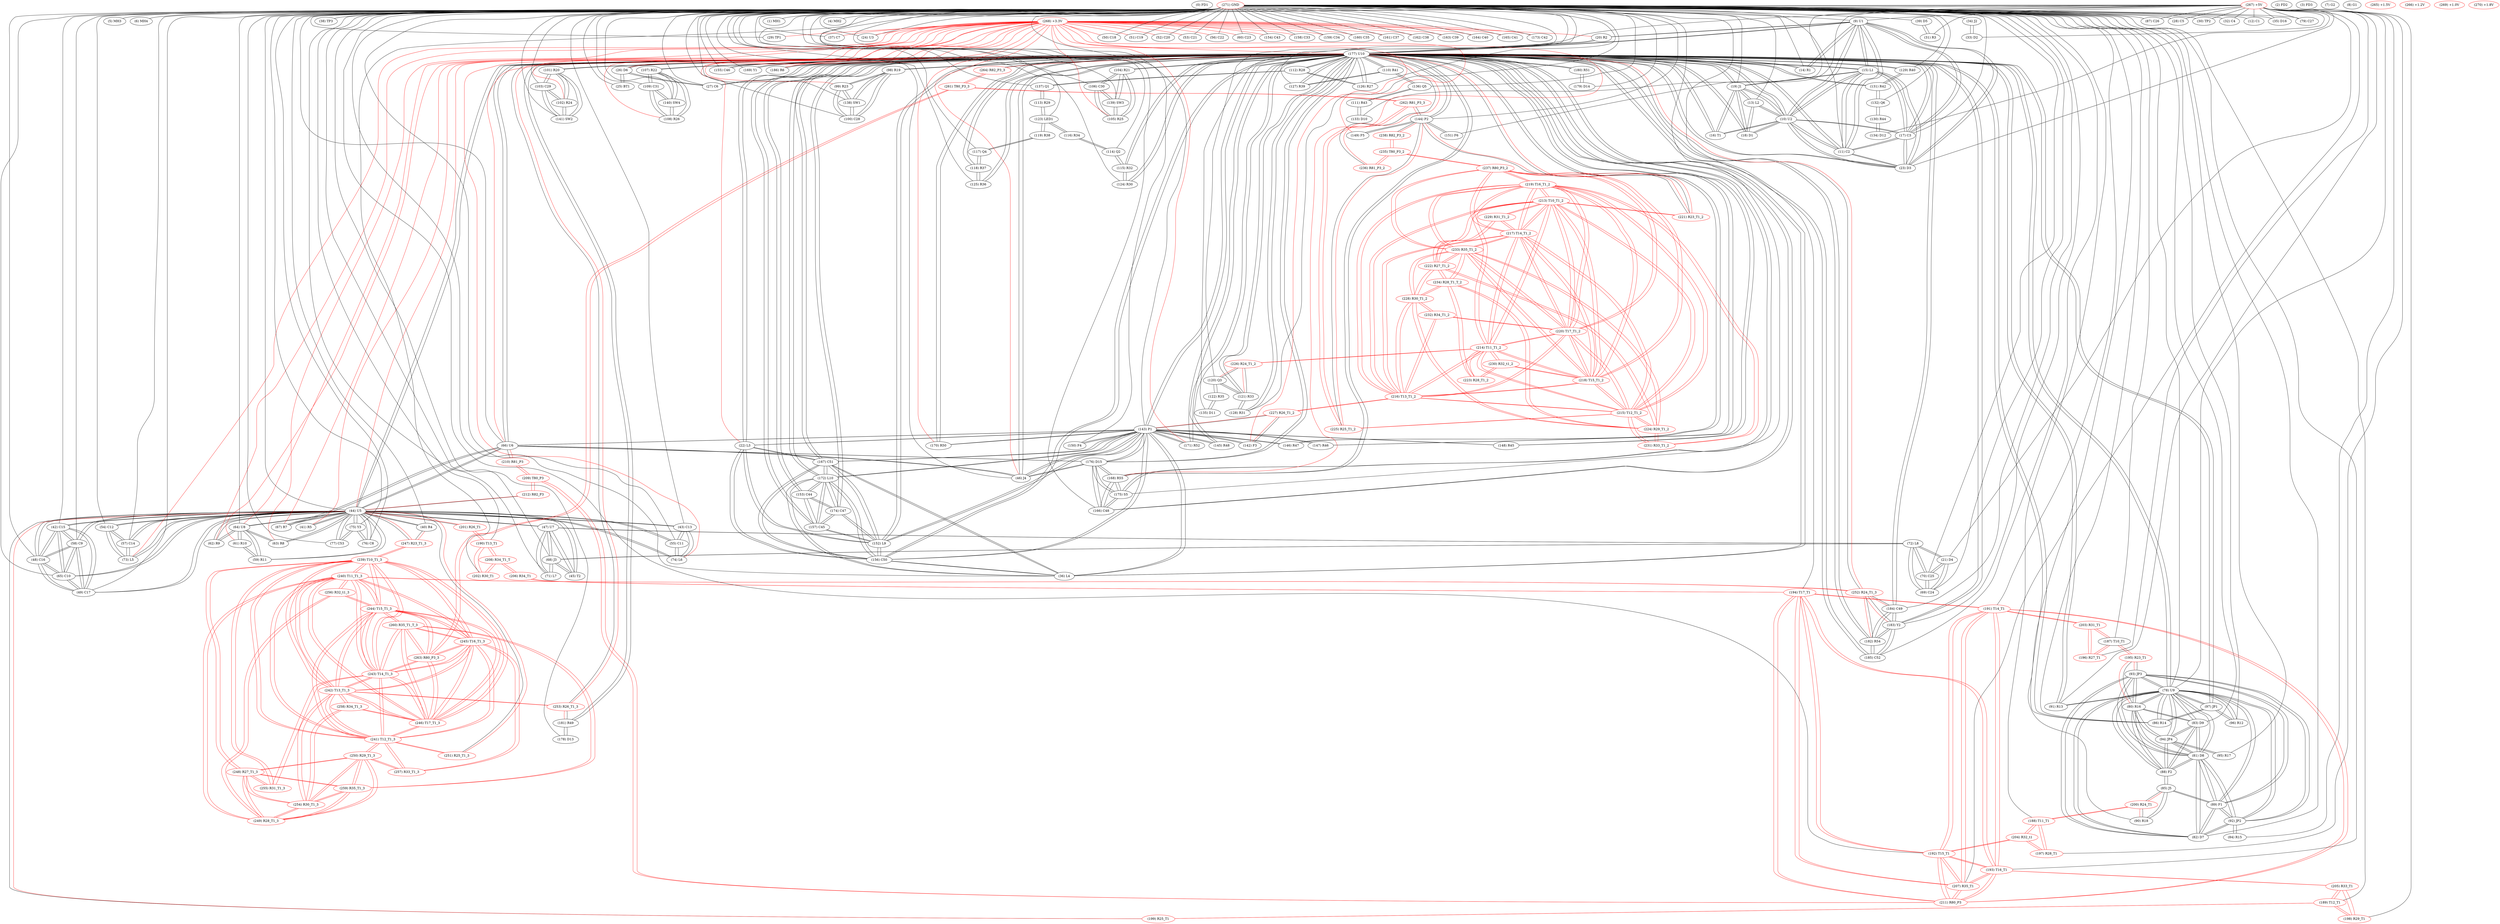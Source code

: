 graph {
	0 [label="(0) FD1"]
	1 [label="(1) MH1"]
	2 [label="(2) FD2"]
	3 [label="(3) FD3"]
	4 [label="(4) MH2"]
	5 [label="(5) MH3"]
	6 [label="(6) MH4"]
	7 [label="(7) G2"]
	8 [label="(8) G1"]
	9 [label="(9) U1"]
	20 [label="(20) R2"]
	177 [label="(177) U10"]
	14 [label="(14) R1"]
	15 [label="(15) L1"]
	23 [label="(23) D3"]
	10 [label="(10) U2"]
	11 [label="(11) C2"]
	17 [label="(17) C3"]
	10 [label="(10) U2"]
	177 [label="(177) U10"]
	16 [label="(16) T1"]
	15 [label="(15) L1"]
	9 [label="(9) U1"]
	23 [label="(23) D3"]
	11 [label="(11) C2"]
	17 [label="(17) C3"]
	18 [label="(18) D1"]
	19 [label="(19) J1"]
	13 [label="(13) L2"]
	11 [label="(11) C2"]
	15 [label="(15) L1"]
	9 [label="(9) U1"]
	23 [label="(23) D3"]
	177 [label="(177) U10"]
	10 [label="(10) U2"]
	17 [label="(17) C3"]
	12 [label="(12) C1"]
	13 [label="(13) L2"]
	18 [label="(18) D1"]
	19 [label="(19) J1"]
	10 [label="(10) U2"]
	14 [label="(14) R1"]
	9 [label="(9) U1"]
	177 [label="(177) U10"]
	15 [label="(15) L1"]
	9 [label="(9) U1"]
	23 [label="(23) D3"]
	177 [label="(177) U10"]
	10 [label="(10) U2"]
	11 [label="(11) C2"]
	17 [label="(17) C3"]
	19 [label="(19) J1"]
	16 [label="(16) T1"]
	177 [label="(177) U10"]
	10 [label="(10) U2"]
	19 [label="(19) J1"]
	17 [label="(17) C3"]
	15 [label="(15) L1"]
	9 [label="(9) U1"]
	23 [label="(23) D3"]
	177 [label="(177) U10"]
	10 [label="(10) U2"]
	11 [label="(11) C2"]
	18 [label="(18) D1"]
	19 [label="(19) J1"]
	177 [label="(177) U10"]
	10 [label="(10) U2"]
	13 [label="(13) L2"]
	19 [label="(19) J1"]
	18 [label="(18) D1"]
	177 [label="(177) U10"]
	16 [label="(16) T1"]
	10 [label="(10) U2"]
	13 [label="(13) L2"]
	15 [label="(15) L1"]
	20 [label="(20) R2"]
	9 [label="(9) U1"]
	177 [label="(177) U10"]
	21 [label="(21) D4"]
	70 [label="(70) C25"]
	69 [label="(69) C24"]
	72 [label="(72) L8"]
	22 [label="(22) L3"]
	156 [label="(156) C50"]
	152 [label="(152) L9"]
	177 [label="(177) U10"]
	167 [label="(167) C51"]
	143 [label="(143) P1"]
	23 [label="(23) D3"]
	15 [label="(15) L1"]
	9 [label="(9) U1"]
	177 [label="(177) U10"]
	10 [label="(10) U2"]
	11 [label="(11) C2"]
	17 [label="(17) C3"]
	24 [label="(24) U3"]
	25 [label="(25) BT1"]
	26 [label="(26) D6"]
	26 [label="(26) D6"]
	27 [label="(27) C6"]
	177 [label="(177) U10"]
	25 [label="(25) BT1"]
	27 [label="(27) C6"]
	26 [label="(26) D6"]
	177 [label="(177) U10"]
	28 [label="(28) C5"]
	29 [label="(29) TP1"]
	30 [label="(30) TP2"]
	31 [label="(31) R3"]
	39 [label="(39) D5"]
	32 [label="(32) C4"]
	33 [label="(33) D2"]
	34 [label="(34) J2"]
	34 [label="(34) J2"]
	33 [label="(33) D2"]
	35 [label="(35) D16"]
	36 [label="(36) L4"]
	172 [label="(172) L10"]
	177 [label="(177) U10"]
	143 [label="(143) P1"]
	156 [label="(156) C50"]
	167 [label="(167) C51"]
	37 [label="(37) C7"]
	38 [label="(38) TP3"]
	39 [label="(39) D5"]
	31 [label="(31) R3"]
	40 [label="(40) R4"]
	44 [label="(44) U5"]
	247 [label="(247) R23_T1_3"]
	41 [label="(41) R5"]
	44 [label="(44) U5"]
	42 [label="(42) C15"]
	49 [label="(49) C17"]
	44 [label="(44) U5"]
	65 [label="(65) C10"]
	48 [label="(48) C16"]
	58 [label="(58) C9"]
	43 [label="(43) C13"]
	44 [label="(44) U5"]
	74 [label="(74) L6"]
	55 [label="(55) C11"]
	44 [label="(44) U5"]
	177 [label="(177) U10"]
	64 [label="(64) U8"]
	62 [label="(62) R9"]
	63 [label="(63) R8"]
	67 [label="(67) R7"]
	66 [label="(66) U6"]
	49 [label="(49) C17"]
	42 [label="(42) C15"]
	65 [label="(65) C10"]
	48 [label="(48) C16"]
	58 [label="(58) C9"]
	75 [label="(75) Y3"]
	76 [label="(76) C8"]
	59 [label="(59) R11"]
	201 [label="(201) R26_T1"]
	54 [label="(54) C12"]
	73 [label="(73) L5"]
	57 [label="(57) C14"]
	74 [label="(74) L6"]
	55 [label="(55) C11"]
	43 [label="(43) C13"]
	41 [label="(41) R5"]
	40 [label="(40) R4"]
	247 [label="(247) R23_T1_3"]
	199 [label="(199) R25_T1"]
	251 [label="(251) R25_T1_3"]
	77 [label="(77) C53"]
	45 [label="(45) T2"]
	47 [label="(47) U7"]
	212 [label="(212) R82_P3"]
	45 [label="(45) T2"]
	68 [label="(68) J3"]
	44 [label="(44) U5"]
	47 [label="(47) U7"]
	46 [label="(46) J4"]
	66 [label="(66) U6"]
	177 [label="(177) U10"]
	176 [label="(176) D15"]
	143 [label="(143) P1"]
	47 [label="(47) U7"]
	68 [label="(68) J3"]
	72 [label="(72) L8"]
	71 [label="(71) L7"]
	44 [label="(44) U5"]
	45 [label="(45) T2"]
	48 [label="(48) C16"]
	49 [label="(49) C17"]
	42 [label="(42) C15"]
	44 [label="(44) U5"]
	65 [label="(65) C10"]
	58 [label="(58) C9"]
	49 [label="(49) C17"]
	42 [label="(42) C15"]
	44 [label="(44) U5"]
	65 [label="(65) C10"]
	48 [label="(48) C16"]
	58 [label="(58) C9"]
	50 [label="(50) C18"]
	51 [label="(51) C19"]
	52 [label="(52) C20"]
	53 [label="(53) C21"]
	54 [label="(54) C12"]
	73 [label="(73) L5"]
	44 [label="(44) U5"]
	57 [label="(57) C14"]
	55 [label="(55) C11"]
	44 [label="(44) U5"]
	74 [label="(74) L6"]
	43 [label="(43) C13"]
	56 [label="(56) C22"]
	57 [label="(57) C14"]
	54 [label="(54) C12"]
	73 [label="(73) L5"]
	44 [label="(44) U5"]
	58 [label="(58) C9"]
	49 [label="(49) C17"]
	42 [label="(42) C15"]
	44 [label="(44) U5"]
	65 [label="(65) C10"]
	48 [label="(48) C16"]
	59 [label="(59) R11"]
	64 [label="(64) U8"]
	61 [label="(61) R10"]
	44 [label="(44) U5"]
	60 [label="(60) C23"]
	61 [label="(61) R10"]
	64 [label="(64) U8"]
	59 [label="(59) R11"]
	62 [label="(62) R9"]
	64 [label="(64) U8"]
	44 [label="(44) U5"]
	63 [label="(63) R8"]
	44 [label="(44) U5"]
	64 [label="(64) U8"]
	64 [label="(64) U8"]
	61 [label="(61) R10"]
	59 [label="(59) R11"]
	44 [label="(44) U5"]
	62 [label="(62) R9"]
	63 [label="(63) R8"]
	65 [label="(65) C10"]
	49 [label="(49) C17"]
	42 [label="(42) C15"]
	44 [label="(44) U5"]
	48 [label="(48) C16"]
	58 [label="(58) C9"]
	66 [label="(66) U6"]
	46 [label="(46) J4"]
	177 [label="(177) U10"]
	176 [label="(176) D15"]
	143 [label="(143) P1"]
	44 [label="(44) U5"]
	67 [label="(67) R7"]
	210 [label="(210) R81_P3"]
	67 [label="(67) R7"]
	44 [label="(44) U5"]
	66 [label="(66) U6"]
	68 [label="(68) J3"]
	47 [label="(47) U7"]
	72 [label="(72) L8"]
	71 [label="(71) L7"]
	45 [label="(45) T2"]
	69 [label="(69) C24"]
	70 [label="(70) C25"]
	72 [label="(72) L8"]
	21 [label="(21) D4"]
	70 [label="(70) C25"]
	69 [label="(69) C24"]
	72 [label="(72) L8"]
	21 [label="(21) D4"]
	71 [label="(71) L7"]
	47 [label="(47) U7"]
	68 [label="(68) J3"]
	72 [label="(72) L8"]
	70 [label="(70) C25"]
	69 [label="(69) C24"]
	21 [label="(21) D4"]
	68 [label="(68) J3"]
	47 [label="(47) U7"]
	73 [label="(73) L5"]
	54 [label="(54) C12"]
	44 [label="(44) U5"]
	57 [label="(57) C14"]
	74 [label="(74) L6"]
	44 [label="(44) U5"]
	55 [label="(55) C11"]
	43 [label="(43) C13"]
	75 [label="(75) Y3"]
	44 [label="(44) U5"]
	76 [label="(76) C8"]
	77 [label="(77) C53"]
	76 [label="(76) C8"]
	44 [label="(44) U5"]
	75 [label="(75) Y3"]
	77 [label="(77) C53"]
	44 [label="(44) U5"]
	75 [label="(75) Y3"]
	78 [label="(78) U9"]
	177 [label="(177) U10"]
	97 [label="(97) JP1"]
	86 [label="(86) R14"]
	91 [label="(91) R13"]
	96 [label="(96) R12"]
	89 [label="(89) F1"]
	82 [label="(82) D7"]
	93 [label="(93) JP3"]
	92 [label="(92) JP2"]
	81 [label="(81) D8"]
	88 [label="(88) F2"]
	94 [label="(94) JP4"]
	83 [label="(83) D9"]
	80 [label="(80) R16"]
	79 [label="(79) C27"]
	80 [label="(80) R16"]
	93 [label="(93) JP3"]
	195 [label="(195) R23_T1"]
	88 [label="(88) F2"]
	94 [label="(94) JP4"]
	83 [label="(83) D9"]
	78 [label="(78) U9"]
	81 [label="(81) D8"]
	81 [label="(81) D8"]
	78 [label="(78) U9"]
	89 [label="(89) F1"]
	82 [label="(82) D7"]
	93 [label="(93) JP3"]
	92 [label="(92) JP2"]
	88 [label="(88) F2"]
	94 [label="(94) JP4"]
	83 [label="(83) D9"]
	80 [label="(80) R16"]
	82 [label="(82) D7"]
	78 [label="(78) U9"]
	89 [label="(89) F1"]
	93 [label="(93) JP3"]
	92 [label="(92) JP2"]
	81 [label="(81) D8"]
	83 [label="(83) D9"]
	88 [label="(88) F2"]
	94 [label="(94) JP4"]
	78 [label="(78) U9"]
	81 [label="(81) D8"]
	80 [label="(80) R16"]
	84 [label="(84) R15"]
	92 [label="(92) JP2"]
	85 [label="(85) J5"]
	89 [label="(89) F1"]
	88 [label="(88) F2"]
	90 [label="(90) R18"]
	200 [label="(200) R24_T1"]
	86 [label="(86) R14"]
	97 [label="(97) JP1"]
	177 [label="(177) U10"]
	78 [label="(78) U9"]
	87 [label="(87) C26"]
	88 [label="(88) F2"]
	85 [label="(85) J5"]
	94 [label="(94) JP4"]
	83 [label="(83) D9"]
	78 [label="(78) U9"]
	81 [label="(81) D8"]
	80 [label="(80) R16"]
	89 [label="(89) F1"]
	85 [label="(85) J5"]
	78 [label="(78) U9"]
	82 [label="(82) D7"]
	93 [label="(93) JP3"]
	92 [label="(92) JP2"]
	81 [label="(81) D8"]
	90 [label="(90) R18"]
	85 [label="(85) J5"]
	200 [label="(200) R24_T1"]
	91 [label="(91) R13"]
	78 [label="(78) U9"]
	177 [label="(177) U10"]
	92 [label="(92) JP2"]
	84 [label="(84) R15"]
	78 [label="(78) U9"]
	89 [label="(89) F1"]
	82 [label="(82) D7"]
	93 [label="(93) JP3"]
	81 [label="(81) D8"]
	93 [label="(93) JP3"]
	80 [label="(80) R16"]
	195 [label="(195) R23_T1"]
	78 [label="(78) U9"]
	89 [label="(89) F1"]
	82 [label="(82) D7"]
	92 [label="(92) JP2"]
	81 [label="(81) D8"]
	94 [label="(94) JP4"]
	95 [label="(95) R17"]
	88 [label="(88) F2"]
	83 [label="(83) D9"]
	78 [label="(78) U9"]
	81 [label="(81) D8"]
	80 [label="(80) R16"]
	95 [label="(95) R17"]
	94 [label="(94) JP4"]
	96 [label="(96) R12"]
	78 [label="(78) U9"]
	97 [label="(97) JP1"]
	97 [label="(97) JP1"]
	86 [label="(86) R14"]
	177 [label="(177) U10"]
	78 [label="(78) U9"]
	96 [label="(96) R12"]
	98 [label="(98) R19"]
	177 [label="(177) U10"]
	100 [label="(100) C28"]
	138 [label="(138) SW1"]
	99 [label="(99) R23"]
	99 [label="(99) R23"]
	100 [label="(100) C28"]
	138 [label="(138) SW1"]
	98 [label="(98) R19"]
	100 [label="(100) C28"]
	138 [label="(138) SW1"]
	98 [label="(98) R19"]
	99 [label="(99) R23"]
	101 [label="(101) R20"]
	177 [label="(177) U10"]
	141 [label="(141) SW2"]
	102 [label="(102) R24"]
	103 [label="(103) C29"]
	102 [label="(102) R24"]
	101 [label="(101) R20"]
	141 [label="(141) SW2"]
	103 [label="(103) C29"]
	103 [label="(103) C29"]
	101 [label="(101) R20"]
	141 [label="(141) SW2"]
	102 [label="(102) R24"]
	104 [label="(104) R21"]
	177 [label="(177) U10"]
	105 [label="(105) R25"]
	139 [label="(139) SW3"]
	106 [label="(106) C30"]
	105 [label="(105) R25"]
	139 [label="(139) SW3"]
	106 [label="(106) C30"]
	104 [label="(104) R21"]
	106 [label="(106) C30"]
	105 [label="(105) R25"]
	139 [label="(139) SW3"]
	104 [label="(104) R21"]
	107 [label="(107) R22"]
	177 [label="(177) U10"]
	108 [label="(108) R26"]
	140 [label="(140) SW4"]
	109 [label="(109) C31"]
	108 [label="(108) R26"]
	107 [label="(107) R22"]
	140 [label="(140) SW4"]
	109 [label="(109) C31"]
	109 [label="(109) C31"]
	108 [label="(108) R26"]
	107 [label="(107) R22"]
	140 [label="(140) SW4"]
	110 [label="(110) R41"]
	177 [label="(177) U10"]
	127 [label="(127) R39"]
	136 [label="(136) Q5"]
	111 [label="(111) R43"]
	133 [label="(133) D10"]
	136 [label="(136) Q5"]
	112 [label="(112) R28"]
	126 [label="(126) R27"]
	177 [label="(177) U10"]
	137 [label="(137) Q1"]
	113 [label="(113) R29"]
	123 [label="(123) LED1"]
	137 [label="(137) Q1"]
	114 [label="(114) Q2"]
	116 [label="(116) R34"]
	115 [label="(115) R32"]
	115 [label="(115) R32"]
	177 [label="(177) U10"]
	124 [label="(124) R30"]
	114 [label="(114) Q2"]
	116 [label="(116) R34"]
	123 [label="(123) LED1"]
	114 [label="(114) Q2"]
	117 [label="(117) Q4"]
	118 [label="(118) R37"]
	119 [label="(119) R38"]
	118 [label="(118) R37"]
	125 [label="(125) R36"]
	177 [label="(177) U10"]
	117 [label="(117) Q4"]
	119 [label="(119) R38"]
	123 [label="(123) LED1"]
	117 [label="(117) Q4"]
	120 [label="(120) Q3"]
	121 [label="(121) R33"]
	226 [label="(226) R24_T1_2"]
	122 [label="(122) R35"]
	121 [label="(121) R33"]
	128 [label="(128) R31"]
	177 [label="(177) U10"]
	120 [label="(120) Q3"]
	226 [label="(226) R24_T1_2"]
	122 [label="(122) R35"]
	135 [label="(135) D11"]
	120 [label="(120) Q3"]
	123 [label="(123) LED1"]
	116 [label="(116) R34"]
	119 [label="(119) R38"]
	113 [label="(113) R29"]
	124 [label="(124) R30"]
	115 [label="(115) R32"]
	177 [label="(177) U10"]
	125 [label="(125) R36"]
	177 [label="(177) U10"]
	118 [label="(118) R37"]
	126 [label="(126) R27"]
	177 [label="(177) U10"]
	112 [label="(112) R28"]
	127 [label="(127) R39"]
	177 [label="(177) U10"]
	110 [label="(110) R41"]
	128 [label="(128) R31"]
	177 [label="(177) U10"]
	121 [label="(121) R33"]
	129 [label="(129) R40"]
	177 [label="(177) U10"]
	131 [label="(131) R42"]
	130 [label="(130) R44"]
	134 [label="(134) D12"]
	132 [label="(132) Q6"]
	131 [label="(131) R42"]
	129 [label="(129) R40"]
	177 [label="(177) U10"]
	132 [label="(132) Q6"]
	132 [label="(132) Q6"]
	131 [label="(131) R42"]
	130 [label="(130) R44"]
	133 [label="(133) D10"]
	111 [label="(111) R43"]
	134 [label="(134) D12"]
	130 [label="(130) R44"]
	135 [label="(135) D11"]
	122 [label="(122) R35"]
	136 [label="(136) Q5"]
	110 [label="(110) R41"]
	111 [label="(111) R43"]
	137 [label="(137) Q1"]
	112 [label="(112) R28"]
	113 [label="(113) R29"]
	138 [label="(138) SW1"]
	100 [label="(100) C28"]
	98 [label="(98) R19"]
	99 [label="(99) R23"]
	139 [label="(139) SW3"]
	105 [label="(105) R25"]
	106 [label="(106) C30"]
	104 [label="(104) R21"]
	140 [label="(140) SW4"]
	108 [label="(108) R26"]
	107 [label="(107) R22"]
	109 [label="(109) C31"]
	141 [label="(141) SW2"]
	101 [label="(101) R20"]
	102 [label="(102) R24"]
	103 [label="(103) C29"]
	142 [label="(142) F3"]
	143 [label="(143) P1"]
	227 [label="(227) R26_T1_2"]
	143 [label="(143) P1"]
	177 [label="(177) U10"]
	170 [label="(170) R50"]
	171 [label="(171) R52"]
	176 [label="(176) D15"]
	46 [label="(46) J4"]
	66 [label="(66) U6"]
	36 [label="(36) L4"]
	172 [label="(172) L10"]
	156 [label="(156) C50"]
	167 [label="(167) C51"]
	152 [label="(152) L9"]
	22 [label="(22) L3"]
	145 [label="(145) R48"]
	146 [label="(146) R47"]
	147 [label="(147) R46"]
	148 [label="(148) R45"]
	150 [label="(150) F4"]
	142 [label="(142) F3"]
	227 [label="(227) R26_T1_2"]
	144 [label="(144) P2"]
	177 [label="(177) U10"]
	262 [label="(262) R81_P3_3"]
	225 [label="(225) R25_T1_2"]
	221 [label="(221) R23_T1_2"]
	149 [label="(149) F5"]
	151 [label="(151) F6"]
	238 [label="(238) R82_P3_2"]
	145 [label="(145) R48"]
	177 [label="(177) U10"]
	143 [label="(143) P1"]
	146 [label="(146) R47"]
	177 [label="(177) U10"]
	143 [label="(143) P1"]
	147 [label="(147) R46"]
	177 [label="(177) U10"]
	143 [label="(143) P1"]
	148 [label="(148) R45"]
	177 [label="(177) U10"]
	143 [label="(143) P1"]
	149 [label="(149) F5"]
	144 [label="(144) P2"]
	150 [label="(150) F4"]
	143 [label="(143) P1"]
	151 [label="(151) F6"]
	144 [label="(144) P2"]
	152 [label="(152) L9"]
	157 [label="(157) C45"]
	177 [label="(177) U10"]
	174 [label="(174) C47"]
	156 [label="(156) C50"]
	167 [label="(167) C51"]
	22 [label="(22) L3"]
	143 [label="(143) P1"]
	153 [label="(153) C44"]
	177 [label="(177) U10"]
	172 [label="(172) L10"]
	157 [label="(157) C45"]
	174 [label="(174) C47"]
	154 [label="(154) C43"]
	155 [label="(155) C46"]
	177 [label="(177) U10"]
	156 [label="(156) C50"]
	36 [label="(36) L4"]
	172 [label="(172) L10"]
	177 [label="(177) U10"]
	143 [label="(143) P1"]
	167 [label="(167) C51"]
	152 [label="(152) L9"]
	22 [label="(22) L3"]
	157 [label="(157) C45"]
	152 [label="(152) L9"]
	177 [label="(177) U10"]
	174 [label="(174) C47"]
	172 [label="(172) L10"]
	153 [label="(153) C44"]
	158 [label="(158) C33"]
	159 [label="(159) C34"]
	160 [label="(160) C35"]
	161 [label="(161) C37"]
	162 [label="(162) C38"]
	163 [label="(163) C39"]
	164 [label="(164) C40"]
	165 [label="(165) C41"]
	166 [label="(166) C48"]
	177 [label="(177) U10"]
	176 [label="(176) D15"]
	175 [label="(175) S5"]
	168 [label="(168) R55"]
	167 [label="(167) C51"]
	36 [label="(36) L4"]
	172 [label="(172) L10"]
	177 [label="(177) U10"]
	143 [label="(143) P1"]
	156 [label="(156) C50"]
	152 [label="(152) L9"]
	22 [label="(22) L3"]
	168 [label="(168) R55"]
	177 [label="(177) U10"]
	166 [label="(166) C48"]
	176 [label="(176) D15"]
	175 [label="(175) S5"]
	169 [label="(169) Y1"]
	177 [label="(177) U10"]
	170 [label="(170) R50"]
	177 [label="(177) U10"]
	143 [label="(143) P1"]
	171 [label="(171) R52"]
	177 [label="(177) U10"]
	143 [label="(143) P1"]
	172 [label="(172) L10"]
	177 [label="(177) U10"]
	157 [label="(157) C45"]
	153 [label="(153) C44"]
	174 [label="(174) C47"]
	36 [label="(36) L4"]
	143 [label="(143) P1"]
	156 [label="(156) C50"]
	167 [label="(167) C51"]
	173 [label="(173) C42"]
	174 [label="(174) C47"]
	157 [label="(157) C45"]
	152 [label="(152) L9"]
	177 [label="(177) U10"]
	172 [label="(172) L10"]
	153 [label="(153) C44"]
	175 [label="(175) S5"]
	177 [label="(177) U10"]
	166 [label="(166) C48"]
	176 [label="(176) D15"]
	168 [label="(168) R55"]
	176 [label="(176) D15"]
	46 [label="(46) J4"]
	143 [label="(143) P1"]
	66 [label="(66) U6"]
	177 [label="(177) U10"]
	166 [label="(166) C48"]
	175 [label="(175) S5"]
	168 [label="(168) R55"]
	177 [label="(177) U10"]
	144 [label="(144) P2"]
	143 [label="(143) P1"]
	44 [label="(44) U5"]
	170 [label="(170) R50"]
	171 [label="(171) R52"]
	236 [label="(236) R81_P3_2"]
	148 [label="(148) R45"]
	147 [label="(147) R46"]
	146 [label="(146) R47"]
	145 [label="(145) R48"]
	10 [label="(10) U2"]
	16 [label="(16) T1"]
	66 [label="(66) U6"]
	46 [label="(46) J4"]
	129 [label="(129) R40"]
	131 [label="(131) R42"]
	110 [label="(110) R41"]
	127 [label="(127) R39"]
	125 [label="(125) R36"]
	118 [label="(118) R37"]
	115 [label="(115) R32"]
	124 [label="(124) R30"]
	126 [label="(126) R27"]
	112 [label="(112) R28"]
	107 [label="(107) R22"]
	104 [label="(104) R21"]
	128 [label="(128) R31"]
	121 [label="(121) R33"]
	101 [label="(101) R20"]
	98 [label="(98) R19"]
	20 [label="(20) R2"]
	9 [label="(9) U1"]
	14 [label="(14) R1"]
	18 [label="(18) D1"]
	19 [label="(19) J1"]
	78 [label="(78) U9"]
	97 [label="(97) JP1"]
	86 [label="(86) R14"]
	91 [label="(91) R13"]
	15 [label="(15) L1"]
	23 [label="(23) D3"]
	11 [label="(11) C2"]
	17 [label="(17) C3"]
	27 [label="(27) C6"]
	26 [label="(26) D6"]
	221 [label="(221) R23_T1_2"]
	180 [label="(180) R51"]
	181 [label="(181) R49"]
	253 [label="(253) R26_T1_3"]
	166 [label="(166) C48"]
	176 [label="(176) D15"]
	175 [label="(175) S5"]
	168 [label="(168) R55"]
	186 [label="(186) R6"]
	155 [label="(155) C46"]
	153 [label="(153) C44"]
	157 [label="(157) C45"]
	152 [label="(152) L9"]
	174 [label="(174) C47"]
	172 [label="(172) L10"]
	185 [label="(185) C52"]
	182 [label="(182) R54"]
	183 [label="(183) Y2"]
	184 [label="(184) C49"]
	252 [label="(252) R24_T1_3"]
	169 [label="(169) Y1"]
	36 [label="(36) L4"]
	156 [label="(156) C50"]
	167 [label="(167) C51"]
	22 [label="(22) L3"]
	264 [label="(264) R82_P3_3"]
	178 [label="(178) D13"]
	181 [label="(181) R49"]
	179 [label="(179) D14"]
	180 [label="(180) R51"]
	180 [label="(180) R51"]
	177 [label="(177) U10"]
	179 [label="(179) D14"]
	181 [label="(181) R49"]
	177 [label="(177) U10"]
	253 [label="(253) R26_T1_3"]
	178 [label="(178) D13"]
	182 [label="(182) R54"]
	185 [label="(185) C52"]
	177 [label="(177) U10"]
	183 [label="(183) Y2"]
	184 [label="(184) C49"]
	252 [label="(252) R24_T1_3"]
	183 [label="(183) Y2"]
	185 [label="(185) C52"]
	177 [label="(177) U10"]
	182 [label="(182) R54"]
	184 [label="(184) C49"]
	252 [label="(252) R24_T1_3"]
	184 [label="(184) C49"]
	183 [label="(183) Y2"]
	177 [label="(177) U10"]
	182 [label="(182) R54"]
	252 [label="(252) R24_T1_3"]
	185 [label="(185) C52"]
	177 [label="(177) U10"]
	182 [label="(182) R54"]
	183 [label="(183) Y2"]
	186 [label="(186) R6"]
	177 [label="(177) U10"]
	187 [label="(187) T10_T1"]
	195 [label="(195) R23_T1"]
	203 [label="(203) R31_T1"]
	196 [label="(196) R27_T1"]
	188 [label="(188) T11_T1" color=red]
	200 [label="(200) R24_T1"]
	197 [label="(197) R28_T1"]
	204 [label="(204) R32_t1"]
	189 [label="(189) T12_T1" color=red]
	205 [label="(205) R33_T1"]
	198 [label="(198) R29_T1"]
	199 [label="(199) R25_T1"]
	190 [label="(190) T13_T1" color=red]
	202 [label="(202) R30_T1"]
	208 [label="(208) R34_T1_T"]
	201 [label="(201) R26_T1"]
	191 [label="(191) T14_T1" color=red]
	203 [label="(203) R31_T1"]
	211 [label="(211) R80_P3"]
	194 [label="(194) T17_T1"]
	207 [label="(207) R35_T1"]
	193 [label="(193) T16_T1"]
	192 [label="(192) T15_T1"]
	192 [label="(192) T15_T1" color=red]
	204 [label="(204) R32_t1"]
	211 [label="(211) R80_P3"]
	194 [label="(194) T17_T1"]
	207 [label="(207) R35_T1"]
	193 [label="(193) T16_T1"]
	191 [label="(191) T14_T1"]
	193 [label="(193) T16_T1" color=red]
	205 [label="(205) R33_T1"]
	211 [label="(211) R80_P3"]
	194 [label="(194) T17_T1"]
	207 [label="(207) R35_T1"]
	192 [label="(192) T15_T1"]
	191 [label="(191) T14_T1"]
	194 [label="(194) T17_T1" color=red]
	206 [label="(206) R34_T1"]
	211 [label="(211) R80_P3"]
	207 [label="(207) R35_T1"]
	193 [label="(193) T16_T1"]
	192 [label="(192) T15_T1"]
	191 [label="(191) T14_T1"]
	195 [label="(195) R23_T1" color=red]
	80 [label="(80) R16"]
	93 [label="(93) JP3"]
	187 [label="(187) T10_T1"]
	196 [label="(196) R27_T1" color=red]
	187 [label="(187) T10_T1"]
	203 [label="(203) R31_T1"]
	197 [label="(197) R28_T1" color=red]
	188 [label="(188) T11_T1"]
	204 [label="(204) R32_t1"]
	198 [label="(198) R29_T1" color=red]
	205 [label="(205) R33_T1"]
	189 [label="(189) T12_T1"]
	199 [label="(199) R25_T1" color=red]
	44 [label="(44) U5"]
	189 [label="(189) T12_T1"]
	200 [label="(200) R24_T1" color=red]
	90 [label="(90) R18"]
	85 [label="(85) J5"]
	188 [label="(188) T11_T1"]
	201 [label="(201) R26_T1" color=red]
	44 [label="(44) U5"]
	190 [label="(190) T13_T1"]
	202 [label="(202) R30_T1" color=red]
	208 [label="(208) R34_T1_T"]
	190 [label="(190) T13_T1"]
	203 [label="(203) R31_T1" color=red]
	187 [label="(187) T10_T1"]
	196 [label="(196) R27_T1"]
	191 [label="(191) T14_T1"]
	204 [label="(204) R32_t1" color=red]
	192 [label="(192) T15_T1"]
	188 [label="(188) T11_T1"]
	197 [label="(197) R28_T1"]
	205 [label="(205) R33_T1" color=red]
	193 [label="(193) T16_T1"]
	198 [label="(198) R29_T1"]
	189 [label="(189) T12_T1"]
	206 [label="(206) R34_T1" color=red]
	194 [label="(194) T17_T1"]
	208 [label="(208) R34_T1_T"]
	207 [label="(207) R35_T1" color=red]
	211 [label="(211) R80_P3"]
	194 [label="(194) T17_T1"]
	193 [label="(193) T16_T1"]
	192 [label="(192) T15_T1"]
	191 [label="(191) T14_T1"]
	208 [label="(208) R34_T1_T" color=red]
	202 [label="(202) R30_T1"]
	190 [label="(190) T13_T1"]
	206 [label="(206) R34_T1"]
	209 [label="(209) T80_P3" color=red]
	210 [label="(210) R81_P3"]
	212 [label="(212) R82_P3"]
	211 [label="(211) R80_P3"]
	210 [label="(210) R81_P3" color=red]
	66 [label="(66) U6"]
	209 [label="(209) T80_P3"]
	211 [label="(211) R80_P3" color=red]
	194 [label="(194) T17_T1"]
	207 [label="(207) R35_T1"]
	193 [label="(193) T16_T1"]
	192 [label="(192) T15_T1"]
	191 [label="(191) T14_T1"]
	209 [label="(209) T80_P3"]
	212 [label="(212) R82_P3" color=red]
	44 [label="(44) U5"]
	209 [label="(209) T80_P3"]
	213 [label="(213) T10_T1_2" color=red]
	221 [label="(221) R23_T1_2"]
	229 [label="(229) R31_T1_2"]
	222 [label="(222) R27_T1_2"]
	219 [label="(219) T16_T1_2"]
	220 [label="(220) T17_T1_2"]
	218 [label="(218) T15_T1_2"]
	215 [label="(215) T12_T1_2"]
	217 [label="(217) T14_T1_2"]
	216 [label="(216) T13_T1_2"]
	214 [label="(214) T11_T1_2"]
	214 [label="(214) T11_T1_2" color=red]
	226 [label="(226) R24_T1_2"]
	223 [label="(223) R28_T1_2"]
	230 [label="(230) R32_t1_2"]
	213 [label="(213) T10_T1_2"]
	219 [label="(219) T16_T1_2"]
	220 [label="(220) T17_T1_2"]
	218 [label="(218) T15_T1_2"]
	215 [label="(215) T12_T1_2"]
	217 [label="(217) T14_T1_2"]
	216 [label="(216) T13_T1_2"]
	215 [label="(215) T12_T1_2" color=red]
	231 [label="(231) R33_T1_2"]
	224 [label="(224) R29_T1_2"]
	225 [label="(225) R25_T1_2"]
	213 [label="(213) T10_T1_2"]
	219 [label="(219) T16_T1_2"]
	220 [label="(220) T17_T1_2"]
	218 [label="(218) T15_T1_2"]
	217 [label="(217) T14_T1_2"]
	216 [label="(216) T13_T1_2"]
	214 [label="(214) T11_T1_2"]
	216 [label="(216) T13_T1_2" color=red]
	228 [label="(228) R30_T1_2"]
	232 [label="(232) R34_T1_2"]
	227 [label="(227) R26_T1_2"]
	213 [label="(213) T10_T1_2"]
	219 [label="(219) T16_T1_2"]
	220 [label="(220) T17_T1_2"]
	218 [label="(218) T15_T1_2"]
	215 [label="(215) T12_T1_2"]
	217 [label="(217) T14_T1_2"]
	214 [label="(214) T11_T1_2"]
	217 [label="(217) T14_T1_2" color=red]
	213 [label="(213) T10_T1_2"]
	219 [label="(219) T16_T1_2"]
	220 [label="(220) T17_T1_2"]
	218 [label="(218) T15_T1_2"]
	215 [label="(215) T12_T1_2"]
	216 [label="(216) T13_T1_2"]
	214 [label="(214) T11_T1_2"]
	229 [label="(229) R31_T1_2"]
	237 [label="(237) R80_P3_2"]
	233 [label="(233) R35_T1_2"]
	218 [label="(218) T15_T1_2" color=red]
	230 [label="(230) R32_t1_2"]
	213 [label="(213) T10_T1_2"]
	219 [label="(219) T16_T1_2"]
	220 [label="(220) T17_T1_2"]
	215 [label="(215) T12_T1_2"]
	217 [label="(217) T14_T1_2"]
	216 [label="(216) T13_T1_2"]
	214 [label="(214) T11_T1_2"]
	237 [label="(237) R80_P3_2"]
	233 [label="(233) R35_T1_2"]
	219 [label="(219) T16_T1_2" color=red]
	231 [label="(231) R33_T1_2"]
	213 [label="(213) T10_T1_2"]
	220 [label="(220) T17_T1_2"]
	218 [label="(218) T15_T1_2"]
	215 [label="(215) T12_T1_2"]
	217 [label="(217) T14_T1_2"]
	216 [label="(216) T13_T1_2"]
	214 [label="(214) T11_T1_2"]
	237 [label="(237) R80_P3_2"]
	233 [label="(233) R35_T1_2"]
	220 [label="(220) T17_T1_2" color=red]
	232 [label="(232) R34_T1_2"]
	213 [label="(213) T10_T1_2"]
	219 [label="(219) T16_T1_2"]
	218 [label="(218) T15_T1_2"]
	215 [label="(215) T12_T1_2"]
	217 [label="(217) T14_T1_2"]
	216 [label="(216) T13_T1_2"]
	214 [label="(214) T11_T1_2"]
	237 [label="(237) R80_P3_2"]
	233 [label="(233) R35_T1_2"]
	221 [label="(221) R23_T1_2" color=red]
	177 [label="(177) U10"]
	144 [label="(144) P2"]
	213 [label="(213) T10_T1_2"]
	222 [label="(222) R27_T1_2" color=red]
	228 [label="(228) R30_T1_2"]
	233 [label="(233) R35_T1_2"]
	224 [label="(224) R29_T1_2"]
	234 [label="(234) R28_T1_T_2"]
	213 [label="(213) T10_T1_2"]
	229 [label="(229) R31_T1_2"]
	223 [label="(223) R28_T1_2" color=red]
	214 [label="(214) T11_T1_2"]
	230 [label="(230) R32_t1_2"]
	234 [label="(234) R28_T1_T_2"]
	224 [label="(224) R29_T1_2" color=red]
	228 [label="(228) R30_T1_2"]
	233 [label="(233) R35_T1_2"]
	234 [label="(234) R28_T1_T_2"]
	222 [label="(222) R27_T1_2"]
	231 [label="(231) R33_T1_2"]
	215 [label="(215) T12_T1_2"]
	225 [label="(225) R25_T1_2" color=red]
	144 [label="(144) P2"]
	262 [label="(262) R81_P3_3"]
	215 [label="(215) T12_T1_2"]
	226 [label="(226) R24_T1_2" color=red]
	120 [label="(120) Q3"]
	121 [label="(121) R33"]
	214 [label="(214) T11_T1_2"]
	227 [label="(227) R26_T1_2" color=red]
	142 [label="(142) F3"]
	143 [label="(143) P1"]
	216 [label="(216) T13_T1_2"]
	228 [label="(228) R30_T1_2" color=red]
	233 [label="(233) R35_T1_2"]
	224 [label="(224) R29_T1_2"]
	234 [label="(234) R28_T1_T_2"]
	222 [label="(222) R27_T1_2"]
	232 [label="(232) R34_T1_2"]
	216 [label="(216) T13_T1_2"]
	229 [label="(229) R31_T1_2" color=red]
	213 [label="(213) T10_T1_2"]
	222 [label="(222) R27_T1_2"]
	217 [label="(217) T14_T1_2"]
	230 [label="(230) R32_t1_2" color=red]
	218 [label="(218) T15_T1_2"]
	214 [label="(214) T11_T1_2"]
	223 [label="(223) R28_T1_2"]
	231 [label="(231) R33_T1_2" color=red]
	219 [label="(219) T16_T1_2"]
	224 [label="(224) R29_T1_2"]
	215 [label="(215) T12_T1_2"]
	232 [label="(232) R34_T1_2" color=red]
	220 [label="(220) T17_T1_2"]
	228 [label="(228) R30_T1_2"]
	216 [label="(216) T13_T1_2"]
	233 [label="(233) R35_T1_2" color=red]
	228 [label="(228) R30_T1_2"]
	224 [label="(224) R29_T1_2"]
	234 [label="(234) R28_T1_T_2"]
	222 [label="(222) R27_T1_2"]
	237 [label="(237) R80_P3_2"]
	220 [label="(220) T17_T1_2"]
	219 [label="(219) T16_T1_2"]
	218 [label="(218) T15_T1_2"]
	217 [label="(217) T14_T1_2"]
	234 [label="(234) R28_T1_T_2" color=red]
	228 [label="(228) R30_T1_2"]
	233 [label="(233) R35_T1_2"]
	224 [label="(224) R29_T1_2"]
	222 [label="(222) R27_T1_2"]
	223 [label="(223) R28_T1_2"]
	235 [label="(235) T80_P3_2" color=red]
	236 [label="(236) R81_P3_2"]
	238 [label="(238) R82_P3_2"]
	237 [label="(237) R80_P3_2"]
	236 [label="(236) R81_P3_2" color=red]
	177 [label="(177) U10"]
	235 [label="(235) T80_P3_2"]
	237 [label="(237) R80_P3_2" color=red]
	220 [label="(220) T17_T1_2"]
	233 [label="(233) R35_T1_2"]
	219 [label="(219) T16_T1_2"]
	218 [label="(218) T15_T1_2"]
	217 [label="(217) T14_T1_2"]
	235 [label="(235) T80_P3_2"]
	238 [label="(238) R82_P3_2" color=red]
	144 [label="(144) P2"]
	235 [label="(235) T80_P3_2"]
	239 [label="(239) T10_T1_3" color=red]
	247 [label="(247) R23_T1_3"]
	255 [label="(255) R31_T1_3"]
	248 [label="(248) R27_T1_3"]
	245 [label="(245) T16_T1_3"]
	246 [label="(246) T17_T1_3"]
	244 [label="(244) T15_T1_3"]
	241 [label="(241) T12_T1_3"]
	243 [label="(243) T14_T1_3"]
	242 [label="(242) T13_T1_3"]
	240 [label="(240) T11_T1_3"]
	240 [label="(240) T11_T1_3" color=red]
	252 [label="(252) R24_T1_3"]
	249 [label="(249) R28_T1_3"]
	256 [label="(256) R32_t1_3"]
	239 [label="(239) T10_T1_3"]
	245 [label="(245) T16_T1_3"]
	246 [label="(246) T17_T1_3"]
	244 [label="(244) T15_T1_3"]
	241 [label="(241) T12_T1_3"]
	243 [label="(243) T14_T1_3"]
	242 [label="(242) T13_T1_3"]
	241 [label="(241) T12_T1_3" color=red]
	257 [label="(257) R33_T1_3"]
	250 [label="(250) R29_T1_3"]
	251 [label="(251) R25_T1_3"]
	239 [label="(239) T10_T1_3"]
	245 [label="(245) T16_T1_3"]
	246 [label="(246) T17_T1_3"]
	244 [label="(244) T15_T1_3"]
	243 [label="(243) T14_T1_3"]
	242 [label="(242) T13_T1_3"]
	240 [label="(240) T11_T1_3"]
	242 [label="(242) T13_T1_3" color=red]
	254 [label="(254) R30_T1_3"]
	258 [label="(258) R34_T1_3"]
	253 [label="(253) R26_T1_3"]
	239 [label="(239) T10_T1_3"]
	245 [label="(245) T16_T1_3"]
	246 [label="(246) T17_T1_3"]
	244 [label="(244) T15_T1_3"]
	241 [label="(241) T12_T1_3"]
	243 [label="(243) T14_T1_3"]
	240 [label="(240) T11_T1_3"]
	243 [label="(243) T14_T1_3" color=red]
	239 [label="(239) T10_T1_3"]
	245 [label="(245) T16_T1_3"]
	246 [label="(246) T17_T1_3"]
	244 [label="(244) T15_T1_3"]
	241 [label="(241) T12_T1_3"]
	242 [label="(242) T13_T1_3"]
	240 [label="(240) T11_T1_3"]
	255 [label="(255) R31_T1_3"]
	263 [label="(263) R80_P3_3"]
	260 [label="(260) R35_T1_T_3"]
	244 [label="(244) T15_T1_3" color=red]
	256 [label="(256) R32_t1_3"]
	239 [label="(239) T10_T1_3"]
	245 [label="(245) T16_T1_3"]
	246 [label="(246) T17_T1_3"]
	241 [label="(241) T12_T1_3"]
	243 [label="(243) T14_T1_3"]
	242 [label="(242) T13_T1_3"]
	240 [label="(240) T11_T1_3"]
	263 [label="(263) R80_P3_3"]
	260 [label="(260) R35_T1_T_3"]
	245 [label="(245) T16_T1_3" color=red]
	257 [label="(257) R33_T1_3"]
	239 [label="(239) T10_T1_3"]
	246 [label="(246) T17_T1_3"]
	244 [label="(244) T15_T1_3"]
	241 [label="(241) T12_T1_3"]
	243 [label="(243) T14_T1_3"]
	242 [label="(242) T13_T1_3"]
	240 [label="(240) T11_T1_3"]
	263 [label="(263) R80_P3_3"]
	260 [label="(260) R35_T1_T_3"]
	246 [label="(246) T17_T1_3" color=red]
	258 [label="(258) R34_T1_3"]
	239 [label="(239) T10_T1_3"]
	245 [label="(245) T16_T1_3"]
	244 [label="(244) T15_T1_3"]
	241 [label="(241) T12_T1_3"]
	243 [label="(243) T14_T1_3"]
	242 [label="(242) T13_T1_3"]
	240 [label="(240) T11_T1_3"]
	263 [label="(263) R80_P3_3"]
	260 [label="(260) R35_T1_T_3"]
	247 [label="(247) R23_T1_3" color=red]
	40 [label="(40) R4"]
	44 [label="(44) U5"]
	239 [label="(239) T10_T1_3"]
	248 [label="(248) R27_T1_3" color=red]
	254 [label="(254) R30_T1_3"]
	259 [label="(259) R35_T1_3"]
	250 [label="(250) R29_T1_3"]
	249 [label="(249) R28_T1_3"]
	239 [label="(239) T10_T1_3"]
	255 [label="(255) R31_T1_3"]
	249 [label="(249) R28_T1_3" color=red]
	254 [label="(254) R30_T1_3"]
	259 [label="(259) R35_T1_3"]
	250 [label="(250) R29_T1_3"]
	248 [label="(248) R27_T1_3"]
	240 [label="(240) T11_T1_3"]
	256 [label="(256) R32_t1_3"]
	250 [label="(250) R29_T1_3" color=red]
	254 [label="(254) R30_T1_3"]
	259 [label="(259) R35_T1_3"]
	249 [label="(249) R28_T1_3"]
	248 [label="(248) R27_T1_3"]
	257 [label="(257) R33_T1_3"]
	241 [label="(241) T12_T1_3"]
	251 [label="(251) R25_T1_3" color=red]
	44 [label="(44) U5"]
	241 [label="(241) T12_T1_3"]
	252 [label="(252) R24_T1_3" color=red]
	183 [label="(183) Y2"]
	177 [label="(177) U10"]
	184 [label="(184) C49"]
	182 [label="(182) R54"]
	240 [label="(240) T11_T1_3"]
	253 [label="(253) R26_T1_3" color=red]
	177 [label="(177) U10"]
	181 [label="(181) R49"]
	242 [label="(242) T13_T1_3"]
	254 [label="(254) R30_T1_3" color=red]
	259 [label="(259) R35_T1_3"]
	250 [label="(250) R29_T1_3"]
	249 [label="(249) R28_T1_3"]
	248 [label="(248) R27_T1_3"]
	258 [label="(258) R34_T1_3"]
	242 [label="(242) T13_T1_3"]
	255 [label="(255) R31_T1_3" color=red]
	239 [label="(239) T10_T1_3"]
	248 [label="(248) R27_T1_3"]
	243 [label="(243) T14_T1_3"]
	256 [label="(256) R32_t1_3" color=red]
	244 [label="(244) T15_T1_3"]
	240 [label="(240) T11_T1_3"]
	249 [label="(249) R28_T1_3"]
	257 [label="(257) R33_T1_3" color=red]
	245 [label="(245) T16_T1_3"]
	250 [label="(250) R29_T1_3"]
	241 [label="(241) T12_T1_3"]
	258 [label="(258) R34_T1_3" color=red]
	246 [label="(246) T17_T1_3"]
	254 [label="(254) R30_T1_3"]
	242 [label="(242) T13_T1_3"]
	259 [label="(259) R35_T1_3" color=red]
	254 [label="(254) R30_T1_3"]
	250 [label="(250) R29_T1_3"]
	249 [label="(249) R28_T1_3"]
	248 [label="(248) R27_T1_3"]
	260 [label="(260) R35_T1_T_3"]
	260 [label="(260) R35_T1_T_3" color=red]
	259 [label="(259) R35_T1_3"]
	263 [label="(263) R80_P3_3"]
	246 [label="(246) T17_T1_3"]
	245 [label="(245) T16_T1_3"]
	244 [label="(244) T15_T1_3"]
	243 [label="(243) T14_T1_3"]
	261 [label="(261) T80_P3_3" color=red]
	262 [label="(262) R81_P3_3"]
	264 [label="(264) R82_P3_3"]
	263 [label="(263) R80_P3_3"]
	262 [label="(262) R81_P3_3" color=red]
	144 [label="(144) P2"]
	225 [label="(225) R25_T1_2"]
	261 [label="(261) T80_P3_3"]
	263 [label="(263) R80_P3_3" color=red]
	246 [label="(246) T17_T1_3"]
	260 [label="(260) R35_T1_T_3"]
	245 [label="(245) T16_T1_3"]
	244 [label="(244) T15_T1_3"]
	243 [label="(243) T14_T1_3"]
	261 [label="(261) T80_P3_3"]
	264 [label="(264) R82_P3_3" color=red]
	177 [label="(177) U10"]
	261 [label="(261) T80_P3_3"]
	265 [label="(265) +1.5V" color=red]
	266 [label="(266) +1.2V" color=red]
	267 [label="(267) +5V" color=red]
	9 [label="(9) U1"]
	133 [label="(133) D10"]
	151 [label="(151) F6"]
	33 [label="(33) D2"]
	32 [label="(32) C4"]
	31 [label="(31) R3"]
	135 [label="(135) D11"]
	123 [label="(123) LED1"]
	134 [label="(134) D12"]
	91 [label="(91) R13"]
	12 [label="(12) C1"]
	78 [label="(78) U9"]
	79 [label="(79) C27"]
	28 [label="(28) C5"]
	84 [label="(84) R15"]
	35 [label="(35) D16"]
	87 [label="(87) C26"]
	150 [label="(150) F4"]
	21 [label="(21) D4"]
	30 [label="(30) TP2"]
	24 [label="(24) U3"]
	23 [label="(23) D3"]
	202 [label="(202) R30_T1"]
	207 [label="(207) R35_T1"]
	198 [label="(198) R29_T1"]
	197 [label="(197) R28_T1"]
	196 [label="(196) R27_T1"]
	268 [label="(268) +3.3V" color=red]
	149 [label="(149) F5"]
	60 [label="(60) C23"]
	56 [label="(56) C22"]
	154 [label="(154) C43"]
	61 [label="(61) R10"]
	163 [label="(163) C39"]
	177 [label="(177) U10"]
	22 [label="(22) L3"]
	20 [label="(20) R2"]
	37 [label="(37) C7"]
	99 [label="(99) R23"]
	26 [label="(26) D6"]
	24 [label="(24) U3"]
	108 [label="(108) R26"]
	164 [label="(164) C40"]
	29 [label="(29) TP1"]
	168 [label="(168) R55"]
	173 [label="(173) C42"]
	66 [label="(66) U6"]
	53 [label="(53) C21"]
	52 [label="(52) C20"]
	67 [label="(67) R7"]
	51 [label="(51) C19"]
	50 [label="(50) C18"]
	105 [label="(105) R25"]
	165 [label="(165) C41"]
	162 [label="(162) C38"]
	102 [label="(102) R24"]
	64 [label="(64) U8"]
	161 [label="(161) C37"]
	160 [label="(160) C35"]
	159 [label="(159) C34"]
	158 [label="(158) C33"]
	63 [label="(63) R8"]
	62 [label="(62) R9"]
	41 [label="(41) R5"]
	44 [label="(44) U5"]
	46 [label="(46) J4"]
	186 [label="(186) R6"]
	142 [label="(142) F3"]
	73 [label="(73) L5"]
	74 [label="(74) L6"]
	171 [label="(171) R52"]
	170 [label="(170) R50"]
	269 [label="(269) +1.0V" color=red]
	270 [label="(270) +1.8V" color=red]
	271 [label="(271) GND" color=red]
	11 [label="(11) C2"]
	109 [label="(109) C31"]
	166 [label="(166) C48"]
	164 [label="(164) C40"]
	165 [label="(165) C41"]
	162 [label="(162) C38"]
	161 [label="(161) C37"]
	103 [label="(103) C29"]
	64 [label="(64) U8"]
	127 [label="(127) R39"]
	160 [label="(160) C35"]
	114 [label="(114) Q2"]
	106 [label="(106) C30"]
	175 [label="(175) S5"]
	100 [label="(100) C28"]
	163 [label="(163) C39"]
	25 [label="(25) BT1"]
	24 [label="(24) U3"]
	27 [label="(27) C6"]
	177 [label="(177) U10"]
	30 [label="(30) TP2"]
	28 [label="(28) C5"]
	29 [label="(29) TP1"]
	144 [label="(144) P2"]
	140 [label="(140) SW4"]
	141 [label="(141) SW2"]
	132 [label="(132) Q6"]
	9 [label="(9) U1"]
	14 [label="(14) R1"]
	139 [label="(139) SW3"]
	138 [label="(138) SW1"]
	13 [label="(13) L2"]
	12 [label="(12) C1"]
	17 [label="(17) C3"]
	173 [label="(173) C42"]
	136 [label="(136) Q5"]
	137 [label="(137) Q1"]
	19 [label="(19) J1"]
	69 [label="(69) C24"]
	70 [label="(70) C25"]
	44 [label="(44) U5"]
	43 [label="(43) C13"]
	75 [label="(75) Y3"]
	68 [label="(68) J3"]
	169 [label="(169) Y1"]
	76 [label="(76) C8"]
	77 [label="(77) C53"]
	42 [label="(42) C15"]
	46 [label="(46) J4"]
	71 [label="(71) L7"]
	40 [label="(40) R4"]
	66 [label="(66) U6"]
	53 [label="(53) C21"]
	52 [label="(52) C20"]
	128 [label="(128) R31"]
	51 [label="(51) C19"]
	50 [label="(50) C18"]
	49 [label="(49) C17"]
	54 [label="(54) C12"]
	48 [label="(48) C16"]
	117 [label="(117) Q4"]
	124 [label="(124) R30"]
	65 [label="(65) C10"]
	126 [label="(126) R27"]
	158 [label="(158) C33"]
	125 [label="(125) R36"]
	60 [label="(60) C23"]
	155 [label="(155) C46"]
	129 [label="(129) R40"]
	57 [label="(57) C14"]
	120 [label="(120) Q3"]
	58 [label="(58) C9"]
	159 [label="(159) C34"]
	154 [label="(154) C43"]
	56 [label="(56) C22"]
	55 [label="(55) C11"]
	143 [label="(143) P1"]
	178 [label="(178) D13"]
	183 [label="(183) Y2"]
	78 [label="(78) U9"]
	79 [label="(79) C27"]
	82 [label="(82) D7"]
	86 [label="(86) R14"]
	87 [label="(87) C26"]
	90 [label="(90) R18"]
	6 [label="(6) MH4"]
	184 [label="(184) C49"]
	5 [label="(5) MH3"]
	4 [label="(4) MH2"]
	1 [label="(1) MH1"]
	185 [label="(185) C52"]
	179 [label="(179) D14"]
	35 [label="(35) D16"]
	34 [label="(34) J2"]
	96 [label="(96) R12"]
	32 [label="(32) C4"]
	38 [label="(38) TP3"]
	39 [label="(39) D5"]
	37 [label="(37) C7"]
	95 [label="(95) R17"]
	83 [label="(83) D9"]
	36 [label="(36) L4"]
	187 [label="(187) T10_T1"]
	193 [label="(193) T16_T1"]
	194 [label="(194) T17_T1"]
	192 [label="(192) T15_T1"]
	189 [label="(189) T12_T1"]
	191 [label="(191) T14_T1"]
	190 [label="(190) T13_T1"]
	188 [label="(188) T11_T1"]
	9 -- 20
	9 -- 177
	9 -- 14
	9 -- 15
	9 -- 23
	9 -- 10
	9 -- 11
	9 -- 17
	10 -- 177
	10 -- 16
	10 -- 15
	10 -- 9
	10 -- 23
	10 -- 11
	10 -- 17
	10 -- 18
	10 -- 19
	10 -- 13
	11 -- 15
	11 -- 9
	11 -- 23
	11 -- 177
	11 -- 10
	11 -- 17
	13 -- 18
	13 -- 19
	13 -- 10
	14 -- 9
	14 -- 177
	15 -- 9
	15 -- 23
	15 -- 177
	15 -- 10
	15 -- 11
	15 -- 17
	15 -- 19
	16 -- 177
	16 -- 10
	16 -- 19
	17 -- 15
	17 -- 9
	17 -- 23
	17 -- 177
	17 -- 10
	17 -- 11
	18 -- 19
	18 -- 177
	18 -- 10
	18 -- 13
	19 -- 18
	19 -- 177
	19 -- 16
	19 -- 10
	19 -- 13
	19 -- 15
	20 -- 9
	20 -- 177
	21 -- 70
	21 -- 69
	21 -- 72
	22 -- 156
	22 -- 152
	22 -- 177
	22 -- 167
	22 -- 143
	23 -- 15
	23 -- 9
	23 -- 177
	23 -- 10
	23 -- 11
	23 -- 17
	25 -- 26
	26 -- 27
	26 -- 177
	26 -- 25
	27 -- 26
	27 -- 177
	31 -- 39
	33 -- 34
	34 -- 33
	36 -- 172
	36 -- 177
	36 -- 143
	36 -- 156
	36 -- 167
	39 -- 31
	40 -- 44
	40 -- 247
	41 -- 44
	42 -- 49
	42 -- 44
	42 -- 65
	42 -- 48
	42 -- 58
	43 -- 44
	43 -- 74
	43 -- 55
	44 -- 177
	44 -- 64
	44 -- 62
	44 -- 63
	44 -- 67
	44 -- 66
	44 -- 49
	44 -- 42
	44 -- 65
	44 -- 48
	44 -- 58
	44 -- 75
	44 -- 76
	44 -- 59
	44 -- 201
	44 -- 54
	44 -- 73
	44 -- 57
	44 -- 74
	44 -- 55
	44 -- 43
	44 -- 41
	44 -- 40
	44 -- 247
	44 -- 199
	44 -- 251
	44 -- 77
	44 -- 45
	44 -- 47
	44 -- 212
	45 -- 68
	45 -- 44
	45 -- 47
	46 -- 66
	46 -- 177
	46 -- 176
	46 -- 143
	47 -- 68
	47 -- 72
	47 -- 71
	47 -- 44
	47 -- 45
	48 -- 49
	48 -- 42
	48 -- 44
	48 -- 65
	48 -- 58
	49 -- 42
	49 -- 44
	49 -- 65
	49 -- 48
	49 -- 58
	54 -- 73
	54 -- 44
	54 -- 57
	55 -- 44
	55 -- 74
	55 -- 43
	57 -- 54
	57 -- 73
	57 -- 44
	58 -- 49
	58 -- 42
	58 -- 44
	58 -- 65
	58 -- 48
	59 -- 64
	59 -- 61
	59 -- 44
	61 -- 64
	61 -- 59
	62 -- 64
	62 -- 44
	63 -- 44
	63 -- 64
	64 -- 61
	64 -- 59
	64 -- 44
	64 -- 62
	64 -- 63
	65 -- 49
	65 -- 42
	65 -- 44
	65 -- 48
	65 -- 58
	66 -- 46
	66 -- 177
	66 -- 176
	66 -- 143
	66 -- 44
	66 -- 67
	66 -- 210
	67 -- 44
	67 -- 66
	68 -- 47
	68 -- 72
	68 -- 71
	68 -- 45
	69 -- 70
	69 -- 72
	69 -- 21
	70 -- 69
	70 -- 72
	70 -- 21
	71 -- 47
	71 -- 68
	72 -- 70
	72 -- 69
	72 -- 21
	72 -- 68
	72 -- 47
	73 -- 54
	73 -- 44
	73 -- 57
	74 -- 44
	74 -- 55
	74 -- 43
	75 -- 44
	75 -- 76
	75 -- 77
	76 -- 44
	76 -- 75
	77 -- 44
	77 -- 75
	78 -- 177
	78 -- 97
	78 -- 86
	78 -- 91
	78 -- 96
	78 -- 89
	78 -- 82
	78 -- 93
	78 -- 92
	78 -- 81
	78 -- 88
	78 -- 94
	78 -- 83
	78 -- 80
	80 -- 93
	80 -- 195
	80 -- 88
	80 -- 94
	80 -- 83
	80 -- 78
	80 -- 81
	81 -- 78
	81 -- 89
	81 -- 82
	81 -- 93
	81 -- 92
	81 -- 88
	81 -- 94
	81 -- 83
	81 -- 80
	82 -- 78
	82 -- 89
	82 -- 93
	82 -- 92
	82 -- 81
	83 -- 88
	83 -- 94
	83 -- 78
	83 -- 81
	83 -- 80
	84 -- 92
	85 -- 89
	85 -- 88
	85 -- 90
	85 -- 200
	86 -- 97
	86 -- 177
	86 -- 78
	88 -- 85
	88 -- 94
	88 -- 83
	88 -- 78
	88 -- 81
	88 -- 80
	89 -- 85
	89 -- 78
	89 -- 82
	89 -- 93
	89 -- 92
	89 -- 81
	90 -- 85
	90 -- 200
	91 -- 78
	91 -- 177
	92 -- 84
	92 -- 78
	92 -- 89
	92 -- 82
	92 -- 93
	92 -- 81
	93 -- 80
	93 -- 195
	93 -- 78
	93 -- 89
	93 -- 82
	93 -- 92
	93 -- 81
	94 -- 95
	94 -- 88
	94 -- 83
	94 -- 78
	94 -- 81
	94 -- 80
	95 -- 94
	96 -- 78
	96 -- 97
	97 -- 86
	97 -- 177
	97 -- 78
	97 -- 96
	98 -- 177
	98 -- 100
	98 -- 138
	98 -- 99
	99 -- 100
	99 -- 138
	99 -- 98
	100 -- 138
	100 -- 98
	100 -- 99
	101 -- 177
	101 -- 141
	101 -- 102
	101 -- 103
	102 -- 101
	102 -- 141
	102 -- 103
	103 -- 101
	103 -- 141
	103 -- 102
	104 -- 177
	104 -- 105
	104 -- 139
	104 -- 106
	105 -- 139
	105 -- 106
	105 -- 104
	106 -- 105
	106 -- 139
	106 -- 104
	107 -- 177
	107 -- 108
	107 -- 140
	107 -- 109
	108 -- 107
	108 -- 140
	108 -- 109
	109 -- 108
	109 -- 107
	109 -- 140
	110 -- 177
	110 -- 127
	110 -- 136
	111 -- 133
	111 -- 136
	112 -- 126
	112 -- 177
	112 -- 137
	113 -- 123
	113 -- 137
	114 -- 116
	114 -- 115
	115 -- 177
	115 -- 124
	115 -- 114
	116 -- 123
	116 -- 114
	117 -- 118
	117 -- 119
	118 -- 125
	118 -- 177
	118 -- 117
	119 -- 123
	119 -- 117
	120 -- 121
	120 -- 226
	120 -- 122
	121 -- 128
	121 -- 177
	121 -- 120
	121 -- 226
	122 -- 135
	122 -- 120
	123 -- 116
	123 -- 119
	123 -- 113
	124 -- 115
	124 -- 177
	125 -- 177
	125 -- 118
	126 -- 177
	126 -- 112
	127 -- 177
	127 -- 110
	128 -- 177
	128 -- 121
	129 -- 177
	129 -- 131
	130 -- 134
	130 -- 132
	131 -- 129
	131 -- 177
	131 -- 132
	132 -- 131
	132 -- 130
	133 -- 111
	134 -- 130
	135 -- 122
	136 -- 110
	136 -- 111
	137 -- 112
	137 -- 113
	138 -- 100
	138 -- 98
	138 -- 99
	139 -- 105
	139 -- 106
	139 -- 104
	140 -- 108
	140 -- 107
	140 -- 109
	141 -- 101
	141 -- 102
	141 -- 103
	142 -- 143
	142 -- 227
	143 -- 177
	143 -- 170
	143 -- 171
	143 -- 176
	143 -- 46
	143 -- 66
	143 -- 36
	143 -- 172
	143 -- 156
	143 -- 167
	143 -- 152
	143 -- 22
	143 -- 145
	143 -- 146
	143 -- 147
	143 -- 148
	143 -- 150
	143 -- 142
	143 -- 227
	144 -- 177
	144 -- 262
	144 -- 225
	144 -- 221
	144 -- 149
	144 -- 151
	144 -- 238
	145 -- 177
	145 -- 143
	146 -- 177
	146 -- 143
	147 -- 177
	147 -- 143
	148 -- 177
	148 -- 143
	149 -- 144
	150 -- 143
	151 -- 144
	152 -- 157
	152 -- 177
	152 -- 174
	152 -- 156
	152 -- 167
	152 -- 22
	152 -- 143
	153 -- 177
	153 -- 172
	153 -- 157
	153 -- 174
	155 -- 177
	156 -- 36
	156 -- 172
	156 -- 177
	156 -- 143
	156 -- 167
	156 -- 152
	156 -- 22
	157 -- 152
	157 -- 177
	157 -- 174
	157 -- 172
	157 -- 153
	166 -- 177
	166 -- 176
	166 -- 175
	166 -- 168
	167 -- 36
	167 -- 172
	167 -- 177
	167 -- 143
	167 -- 156
	167 -- 152
	167 -- 22
	168 -- 177
	168 -- 166
	168 -- 176
	168 -- 175
	169 -- 177
	170 -- 177
	170 -- 143
	171 -- 177
	171 -- 143
	172 -- 177
	172 -- 157
	172 -- 153
	172 -- 174
	172 -- 36
	172 -- 143
	172 -- 156
	172 -- 167
	174 -- 157
	174 -- 152
	174 -- 177
	174 -- 172
	174 -- 153
	175 -- 177
	175 -- 166
	175 -- 176
	175 -- 168
	176 -- 46
	176 -- 143
	176 -- 66
	176 -- 177
	176 -- 166
	176 -- 175
	176 -- 168
	177 -- 144
	177 -- 143
	177 -- 44
	177 -- 170
	177 -- 171
	177 -- 236
	177 -- 148
	177 -- 147
	177 -- 146
	177 -- 145
	177 -- 10
	177 -- 16
	177 -- 66
	177 -- 46
	177 -- 129
	177 -- 131
	177 -- 110
	177 -- 127
	177 -- 125
	177 -- 118
	177 -- 115
	177 -- 124
	177 -- 126
	177 -- 112
	177 -- 107
	177 -- 104
	177 -- 128
	177 -- 121
	177 -- 101
	177 -- 98
	177 -- 20
	177 -- 9
	177 -- 14
	177 -- 18
	177 -- 19
	177 -- 78
	177 -- 97
	177 -- 86
	177 -- 91
	177 -- 15
	177 -- 23
	177 -- 11
	177 -- 17
	177 -- 27
	177 -- 26
	177 -- 221
	177 -- 180
	177 -- 181
	177 -- 253
	177 -- 166
	177 -- 176
	177 -- 175
	177 -- 168
	177 -- 186
	177 -- 155
	177 -- 153
	177 -- 157
	177 -- 152
	177 -- 174
	177 -- 172
	177 -- 185
	177 -- 182
	177 -- 183
	177 -- 184
	177 -- 252
	177 -- 169
	177 -- 36
	177 -- 156
	177 -- 167
	177 -- 22
	177 -- 264
	178 -- 181
	179 -- 180
	180 -- 177
	180 -- 179
	181 -- 177
	181 -- 253
	181 -- 178
	182 -- 185
	182 -- 177
	182 -- 183
	182 -- 184
	182 -- 252
	183 -- 185
	183 -- 177
	183 -- 182
	183 -- 184
	183 -- 252
	184 -- 183
	184 -- 177
	184 -- 182
	184 -- 252
	185 -- 177
	185 -- 182
	185 -- 183
	186 -- 177
	187 -- 195 [color=red]
	187 -- 203 [color=red]
	187 -- 196 [color=red]
	188 -- 200 [color=red]
	188 -- 197 [color=red]
	188 -- 204 [color=red]
	189 -- 205 [color=red]
	189 -- 198 [color=red]
	189 -- 199 [color=red]
	190 -- 202 [color=red]
	190 -- 208 [color=red]
	190 -- 201 [color=red]
	191 -- 203 [color=red]
	191 -- 211 [color=red]
	191 -- 194 [color=red]
	191 -- 207 [color=red]
	191 -- 193 [color=red]
	191 -- 192 [color=red]
	192 -- 204 [color=red]
	192 -- 211 [color=red]
	192 -- 194 [color=red]
	192 -- 207 [color=red]
	192 -- 193 [color=red]
	192 -- 191 [color=red]
	193 -- 205 [color=red]
	193 -- 211 [color=red]
	193 -- 194 [color=red]
	193 -- 207 [color=red]
	193 -- 192 [color=red]
	193 -- 191 [color=red]
	194 -- 206 [color=red]
	194 -- 211 [color=red]
	194 -- 207 [color=red]
	194 -- 193 [color=red]
	194 -- 192 [color=red]
	194 -- 191 [color=red]
	195 -- 80 [color=red]
	195 -- 93 [color=red]
	195 -- 187 [color=red]
	196 -- 187 [color=red]
	196 -- 203 [color=red]
	197 -- 188 [color=red]
	197 -- 204 [color=red]
	198 -- 205 [color=red]
	198 -- 189 [color=red]
	199 -- 44 [color=red]
	199 -- 189 [color=red]
	200 -- 90 [color=red]
	200 -- 85 [color=red]
	200 -- 188 [color=red]
	201 -- 44 [color=red]
	201 -- 190 [color=red]
	202 -- 208 [color=red]
	202 -- 190 [color=red]
	203 -- 187 [color=red]
	203 -- 196 [color=red]
	203 -- 191 [color=red]
	204 -- 192 [color=red]
	204 -- 188 [color=red]
	204 -- 197 [color=red]
	205 -- 193 [color=red]
	205 -- 198 [color=red]
	205 -- 189 [color=red]
	206 -- 194 [color=red]
	206 -- 208 [color=red]
	207 -- 211 [color=red]
	207 -- 194 [color=red]
	207 -- 193 [color=red]
	207 -- 192 [color=red]
	207 -- 191 [color=red]
	208 -- 202 [color=red]
	208 -- 190 [color=red]
	208 -- 206 [color=red]
	209 -- 210 [color=red]
	209 -- 212 [color=red]
	209 -- 211 [color=red]
	210 -- 66 [color=red]
	210 -- 209 [color=red]
	211 -- 194 [color=red]
	211 -- 207 [color=red]
	211 -- 193 [color=red]
	211 -- 192 [color=red]
	211 -- 191 [color=red]
	211 -- 209 [color=red]
	212 -- 44 [color=red]
	212 -- 209 [color=red]
	213 -- 221 [color=red]
	213 -- 229 [color=red]
	213 -- 222 [color=red]
	213 -- 219 [color=red]
	213 -- 220 [color=red]
	213 -- 218 [color=red]
	213 -- 215 [color=red]
	213 -- 217 [color=red]
	213 -- 216 [color=red]
	213 -- 214 [color=red]
	214 -- 226 [color=red]
	214 -- 223 [color=red]
	214 -- 230 [color=red]
	214 -- 213 [color=red]
	214 -- 219 [color=red]
	214 -- 220 [color=red]
	214 -- 218 [color=red]
	214 -- 215 [color=red]
	214 -- 217 [color=red]
	214 -- 216 [color=red]
	215 -- 231 [color=red]
	215 -- 224 [color=red]
	215 -- 225 [color=red]
	215 -- 213 [color=red]
	215 -- 219 [color=red]
	215 -- 220 [color=red]
	215 -- 218 [color=red]
	215 -- 217 [color=red]
	215 -- 216 [color=red]
	215 -- 214 [color=red]
	216 -- 228 [color=red]
	216 -- 232 [color=red]
	216 -- 227 [color=red]
	216 -- 213 [color=red]
	216 -- 219 [color=red]
	216 -- 220 [color=red]
	216 -- 218 [color=red]
	216 -- 215 [color=red]
	216 -- 217 [color=red]
	216 -- 214 [color=red]
	217 -- 213 [color=red]
	217 -- 219 [color=red]
	217 -- 220 [color=red]
	217 -- 218 [color=red]
	217 -- 215 [color=red]
	217 -- 216 [color=red]
	217 -- 214 [color=red]
	217 -- 229 [color=red]
	217 -- 237 [color=red]
	217 -- 233 [color=red]
	218 -- 230 [color=red]
	218 -- 213 [color=red]
	218 -- 219 [color=red]
	218 -- 220 [color=red]
	218 -- 215 [color=red]
	218 -- 217 [color=red]
	218 -- 216 [color=red]
	218 -- 214 [color=red]
	218 -- 237 [color=red]
	218 -- 233 [color=red]
	219 -- 231 [color=red]
	219 -- 213 [color=red]
	219 -- 220 [color=red]
	219 -- 218 [color=red]
	219 -- 215 [color=red]
	219 -- 217 [color=red]
	219 -- 216 [color=red]
	219 -- 214 [color=red]
	219 -- 237 [color=red]
	219 -- 233 [color=red]
	220 -- 232 [color=red]
	220 -- 213 [color=red]
	220 -- 219 [color=red]
	220 -- 218 [color=red]
	220 -- 215 [color=red]
	220 -- 217 [color=red]
	220 -- 216 [color=red]
	220 -- 214 [color=red]
	220 -- 237 [color=red]
	220 -- 233 [color=red]
	221 -- 177 [color=red]
	221 -- 144 [color=red]
	221 -- 213 [color=red]
	222 -- 228 [color=red]
	222 -- 233 [color=red]
	222 -- 224 [color=red]
	222 -- 234 [color=red]
	222 -- 213 [color=red]
	222 -- 229 [color=red]
	223 -- 214 [color=red]
	223 -- 230 [color=red]
	223 -- 234 [color=red]
	224 -- 228 [color=red]
	224 -- 233 [color=red]
	224 -- 234 [color=red]
	224 -- 222 [color=red]
	224 -- 231 [color=red]
	224 -- 215 [color=red]
	225 -- 144 [color=red]
	225 -- 262 [color=red]
	225 -- 215 [color=red]
	226 -- 120 [color=red]
	226 -- 121 [color=red]
	226 -- 214 [color=red]
	227 -- 142 [color=red]
	227 -- 143 [color=red]
	227 -- 216 [color=red]
	228 -- 233 [color=red]
	228 -- 224 [color=red]
	228 -- 234 [color=red]
	228 -- 222 [color=red]
	228 -- 232 [color=red]
	228 -- 216 [color=red]
	229 -- 213 [color=red]
	229 -- 222 [color=red]
	229 -- 217 [color=red]
	230 -- 218 [color=red]
	230 -- 214 [color=red]
	230 -- 223 [color=red]
	231 -- 219 [color=red]
	231 -- 224 [color=red]
	231 -- 215 [color=red]
	232 -- 220 [color=red]
	232 -- 228 [color=red]
	232 -- 216 [color=red]
	233 -- 228 [color=red]
	233 -- 224 [color=red]
	233 -- 234 [color=red]
	233 -- 222 [color=red]
	233 -- 237 [color=red]
	233 -- 220 [color=red]
	233 -- 219 [color=red]
	233 -- 218 [color=red]
	233 -- 217 [color=red]
	234 -- 228 [color=red]
	234 -- 233 [color=red]
	234 -- 224 [color=red]
	234 -- 222 [color=red]
	234 -- 223 [color=red]
	235 -- 236 [color=red]
	235 -- 238 [color=red]
	235 -- 237 [color=red]
	236 -- 177 [color=red]
	236 -- 235 [color=red]
	237 -- 220 [color=red]
	237 -- 233 [color=red]
	237 -- 219 [color=red]
	237 -- 218 [color=red]
	237 -- 217 [color=red]
	237 -- 235 [color=red]
	238 -- 144 [color=red]
	238 -- 235 [color=red]
	239 -- 247 [color=red]
	239 -- 255 [color=red]
	239 -- 248 [color=red]
	239 -- 245 [color=red]
	239 -- 246 [color=red]
	239 -- 244 [color=red]
	239 -- 241 [color=red]
	239 -- 243 [color=red]
	239 -- 242 [color=red]
	239 -- 240 [color=red]
	240 -- 252 [color=red]
	240 -- 249 [color=red]
	240 -- 256 [color=red]
	240 -- 239 [color=red]
	240 -- 245 [color=red]
	240 -- 246 [color=red]
	240 -- 244 [color=red]
	240 -- 241 [color=red]
	240 -- 243 [color=red]
	240 -- 242 [color=red]
	241 -- 257 [color=red]
	241 -- 250 [color=red]
	241 -- 251 [color=red]
	241 -- 239 [color=red]
	241 -- 245 [color=red]
	241 -- 246 [color=red]
	241 -- 244 [color=red]
	241 -- 243 [color=red]
	241 -- 242 [color=red]
	241 -- 240 [color=red]
	242 -- 254 [color=red]
	242 -- 258 [color=red]
	242 -- 253 [color=red]
	242 -- 239 [color=red]
	242 -- 245 [color=red]
	242 -- 246 [color=red]
	242 -- 244 [color=red]
	242 -- 241 [color=red]
	242 -- 243 [color=red]
	242 -- 240 [color=red]
	243 -- 239 [color=red]
	243 -- 245 [color=red]
	243 -- 246 [color=red]
	243 -- 244 [color=red]
	243 -- 241 [color=red]
	243 -- 242 [color=red]
	243 -- 240 [color=red]
	243 -- 255 [color=red]
	243 -- 263 [color=red]
	243 -- 260 [color=red]
	244 -- 256 [color=red]
	244 -- 239 [color=red]
	244 -- 245 [color=red]
	244 -- 246 [color=red]
	244 -- 241 [color=red]
	244 -- 243 [color=red]
	244 -- 242 [color=red]
	244 -- 240 [color=red]
	244 -- 263 [color=red]
	244 -- 260 [color=red]
	245 -- 257 [color=red]
	245 -- 239 [color=red]
	245 -- 246 [color=red]
	245 -- 244 [color=red]
	245 -- 241 [color=red]
	245 -- 243 [color=red]
	245 -- 242 [color=red]
	245 -- 240 [color=red]
	245 -- 263 [color=red]
	245 -- 260 [color=red]
	246 -- 258 [color=red]
	246 -- 239 [color=red]
	246 -- 245 [color=red]
	246 -- 244 [color=red]
	246 -- 241 [color=red]
	246 -- 243 [color=red]
	246 -- 242 [color=red]
	246 -- 240 [color=red]
	246 -- 263 [color=red]
	246 -- 260 [color=red]
	247 -- 40 [color=red]
	247 -- 44 [color=red]
	247 -- 239 [color=red]
	248 -- 254 [color=red]
	248 -- 259 [color=red]
	248 -- 250 [color=red]
	248 -- 249 [color=red]
	248 -- 239 [color=red]
	248 -- 255 [color=red]
	249 -- 254 [color=red]
	249 -- 259 [color=red]
	249 -- 250 [color=red]
	249 -- 248 [color=red]
	249 -- 240 [color=red]
	249 -- 256 [color=red]
	250 -- 254 [color=red]
	250 -- 259 [color=red]
	250 -- 249 [color=red]
	250 -- 248 [color=red]
	250 -- 257 [color=red]
	250 -- 241 [color=red]
	251 -- 44 [color=red]
	251 -- 241 [color=red]
	252 -- 183 [color=red]
	252 -- 177 [color=red]
	252 -- 184 [color=red]
	252 -- 182 [color=red]
	252 -- 240 [color=red]
	253 -- 177 [color=red]
	253 -- 181 [color=red]
	253 -- 242 [color=red]
	254 -- 259 [color=red]
	254 -- 250 [color=red]
	254 -- 249 [color=red]
	254 -- 248 [color=red]
	254 -- 258 [color=red]
	254 -- 242 [color=red]
	255 -- 239 [color=red]
	255 -- 248 [color=red]
	255 -- 243 [color=red]
	256 -- 244 [color=red]
	256 -- 240 [color=red]
	256 -- 249 [color=red]
	257 -- 245 [color=red]
	257 -- 250 [color=red]
	257 -- 241 [color=red]
	258 -- 246 [color=red]
	258 -- 254 [color=red]
	258 -- 242 [color=red]
	259 -- 254 [color=red]
	259 -- 250 [color=red]
	259 -- 249 [color=red]
	259 -- 248 [color=red]
	259 -- 260 [color=red]
	260 -- 259 [color=red]
	260 -- 263 [color=red]
	260 -- 246 [color=red]
	260 -- 245 [color=red]
	260 -- 244 [color=red]
	260 -- 243 [color=red]
	261 -- 262 [color=red]
	261 -- 264 [color=red]
	261 -- 263 [color=red]
	262 -- 144 [color=red]
	262 -- 225 [color=red]
	262 -- 261 [color=red]
	263 -- 246 [color=red]
	263 -- 260 [color=red]
	263 -- 245 [color=red]
	263 -- 244 [color=red]
	263 -- 243 [color=red]
	263 -- 261 [color=red]
	264 -- 177 [color=red]
	264 -- 261 [color=red]
	267 -- 9
	267 -- 133
	267 -- 151
	267 -- 33
	267 -- 32
	267 -- 31
	267 -- 135
	267 -- 123
	267 -- 134
	267 -- 91
	267 -- 12
	267 -- 78
	267 -- 79
	267 -- 28
	267 -- 84
	267 -- 35
	267 -- 87
	267 -- 150
	267 -- 21
	267 -- 30
	267 -- 24
	267 -- 23
	267 -- 202
	267 -- 207
	267 -- 198
	267 -- 197
	267 -- 196
	268 -- 149 [color=red]
	268 -- 60 [color=red]
	268 -- 56 [color=red]
	268 -- 154 [color=red]
	268 -- 61 [color=red]
	268 -- 163 [color=red]
	268 -- 177 [color=red]
	268 -- 22 [color=red]
	268 -- 20 [color=red]
	268 -- 37 [color=red]
	268 -- 99 [color=red]
	268 -- 26 [color=red]
	268 -- 24 [color=red]
	268 -- 108 [color=red]
	268 -- 164 [color=red]
	268 -- 29 [color=red]
	268 -- 168 [color=red]
	268 -- 173 [color=red]
	268 -- 66 [color=red]
	268 -- 53 [color=red]
	268 -- 52 [color=red]
	268 -- 67 [color=red]
	268 -- 51 [color=red]
	268 -- 50 [color=red]
	268 -- 105 [color=red]
	268 -- 165 [color=red]
	268 -- 162 [color=red]
	268 -- 102 [color=red]
	268 -- 64 [color=red]
	268 -- 161 [color=red]
	268 -- 160 [color=red]
	268 -- 159 [color=red]
	268 -- 158 [color=red]
	268 -- 63 [color=red]
	268 -- 62 [color=red]
	268 -- 41 [color=red]
	268 -- 44 [color=red]
	268 -- 46 [color=red]
	268 -- 186 [color=red]
	268 -- 142 [color=red]
	268 -- 73 [color=red]
	268 -- 74 [color=red]
	268 -- 171 [color=red]
	268 -- 170 [color=red]
	271 -- 11
	271 -- 109
	271 -- 166
	271 -- 164
	271 -- 165
	271 -- 162
	271 -- 161
	271 -- 103
	271 -- 64
	271 -- 127
	271 -- 160
	271 -- 114
	271 -- 106
	271 -- 175
	271 -- 100
	271 -- 163
	271 -- 25
	271 -- 24
	271 -- 27
	271 -- 177
	271 -- 30
	271 -- 28
	271 -- 29
	271 -- 144
	271 -- 140
	271 -- 141
	271 -- 132
	271 -- 9
	271 -- 14
	271 -- 139
	271 -- 138
	271 -- 13
	271 -- 12
	271 -- 17
	271 -- 173
	271 -- 136
	271 -- 137
	271 -- 19
	271 -- 69
	271 -- 70
	271 -- 44
	271 -- 43
	271 -- 75
	271 -- 68
	271 -- 169
	271 -- 76
	271 -- 77
	271 -- 42
	271 -- 46
	271 -- 71
	271 -- 40
	271 -- 66
	271 -- 53
	271 -- 52
	271 -- 128
	271 -- 51
	271 -- 50
	271 -- 49
	271 -- 54
	271 -- 48
	271 -- 117
	271 -- 124
	271 -- 65
	271 -- 126
	271 -- 158
	271 -- 125
	271 -- 60
	271 -- 155
	271 -- 129
	271 -- 57
	271 -- 120
	271 -- 58
	271 -- 159
	271 -- 154
	271 -- 56
	271 -- 55
	271 -- 143
	271 -- 178
	271 -- 183
	271 -- 78
	271 -- 79
	271 -- 82
	271 -- 86
	271 -- 87
	271 -- 90
	271 -- 6
	271 -- 184
	271 -- 5
	271 -- 4
	271 -- 1
	271 -- 185
	271 -- 179
	271 -- 35
	271 -- 34
	271 -- 96
	271 -- 32
	271 -- 38
	271 -- 39
	271 -- 37
	271 -- 95
	271 -- 83
	271 -- 36
	271 -- 187
	271 -- 193
	271 -- 194
	271 -- 192
	271 -- 189
	271 -- 191
	271 -- 190
	271 -- 188
}